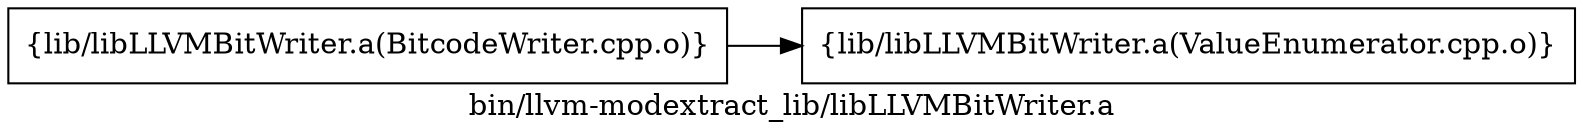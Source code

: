 digraph "bin/llvm-modextract_lib/libLLVMBitWriter.a" {
	label="bin/llvm-modextract_lib/libLLVMBitWriter.a";
	rankdir=LR;
	{ rank=same; Node0x55af97345df8;  }

	Node0x55af97345df8 [shape=record,shape=box,group=0,label="{lib/libLLVMBitWriter.a(BitcodeWriter.cpp.o)}"];
	Node0x55af97345df8 -> Node0x55af97345718;
	Node0x55af97345718 [shape=record,shape=box,group=0,label="{lib/libLLVMBitWriter.a(ValueEnumerator.cpp.o)}"];
}
